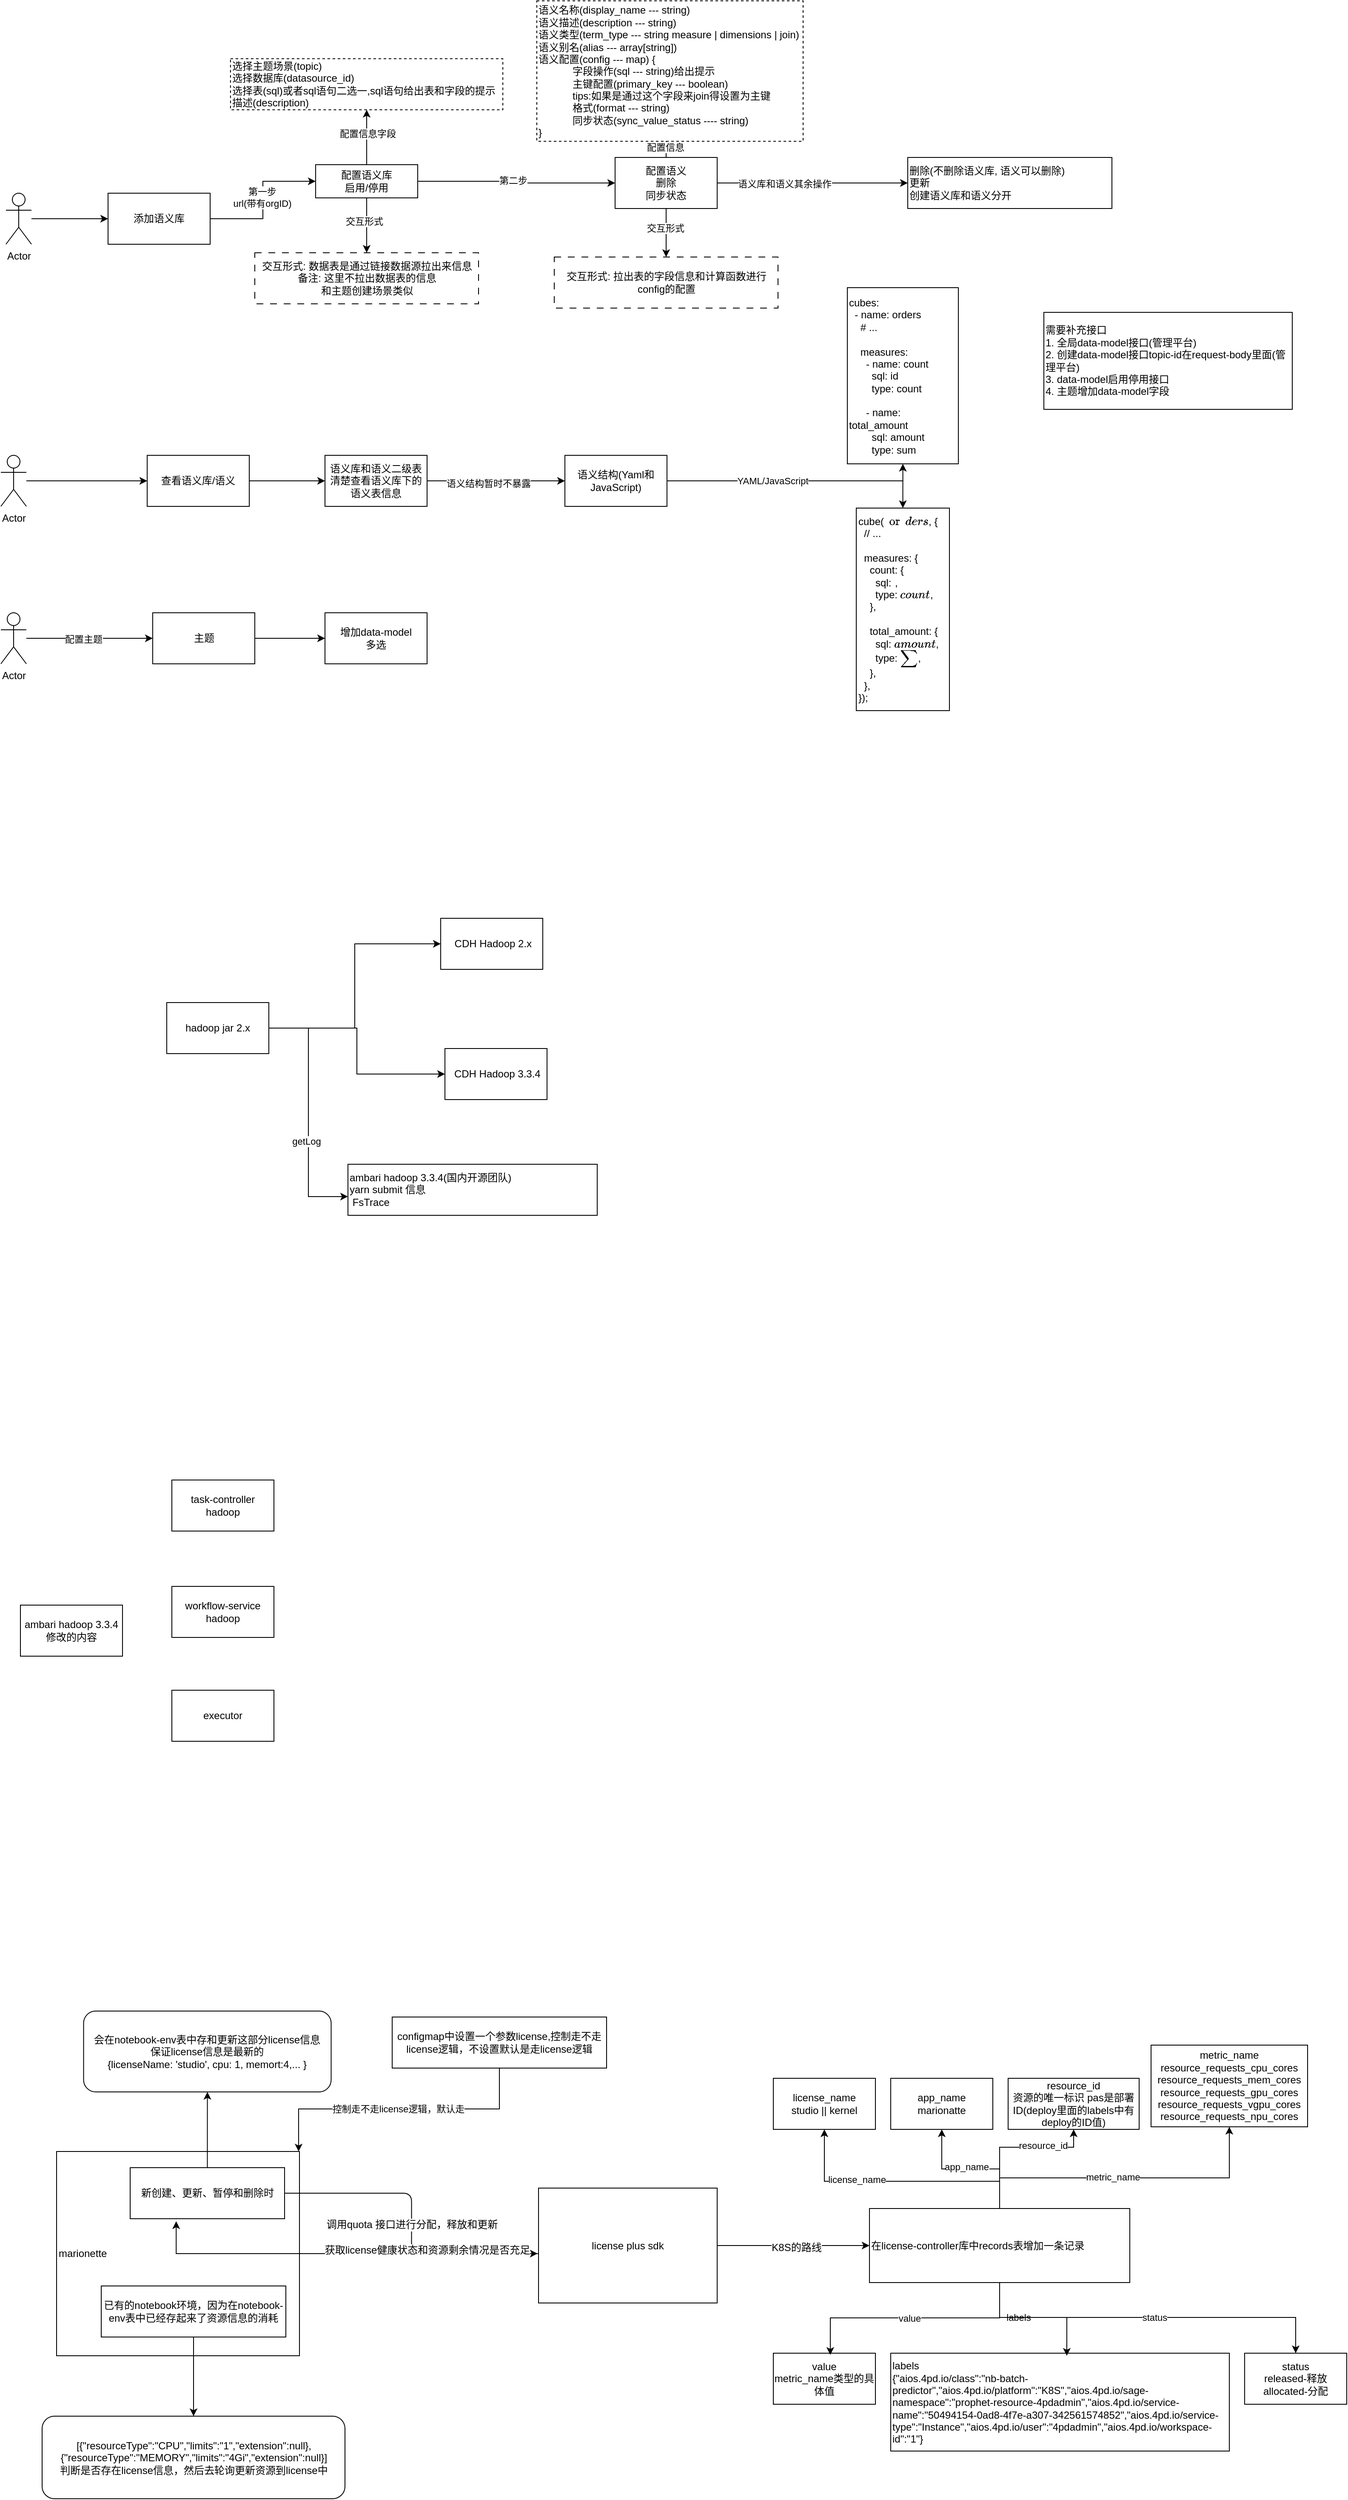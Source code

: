 <mxfile version="22.1.11" type="github">
  <diagram name="第 1 页" id="1hYo64LuMpDYzzGd4I8e">
    <mxGraphModel dx="1674" dy="786" grid="0" gridSize="10" guides="1" tooltips="1" connect="1" arrows="1" fold="1" page="1" pageScale="1" pageWidth="1654" pageHeight="2336" math="0" shadow="0">
      <root>
        <mxCell id="0" />
        <mxCell id="1" parent="0" />
        <mxCell id="4XoDtmQWzFF1k-0LZuOs-3" style="edgeStyle=orthogonalEdgeStyle;rounded=0;orthogonalLoop=1;jettySize=auto;html=1;" parent="1" source="4XoDtmQWzFF1k-0LZuOs-1" target="4XoDtmQWzFF1k-0LZuOs-2" edge="1">
          <mxGeometry relative="1" as="geometry" />
        </mxCell>
        <mxCell id="4XoDtmQWzFF1k-0LZuOs-1" value="Actor" style="shape=umlActor;verticalLabelPosition=bottom;verticalAlign=top;html=1;outlineConnect=0;" parent="1" vertex="1">
          <mxGeometry x="69" y="231" width="30" height="60" as="geometry" />
        </mxCell>
        <mxCell id="4XoDtmQWzFF1k-0LZuOs-6" style="edgeStyle=orthogonalEdgeStyle;rounded=0;orthogonalLoop=1;jettySize=auto;html=1;entryX=0;entryY=0.5;entryDx=0;entryDy=0;" parent="1" source="4XoDtmQWzFF1k-0LZuOs-2" target="4XoDtmQWzFF1k-0LZuOs-5" edge="1">
          <mxGeometry relative="1" as="geometry" />
        </mxCell>
        <mxCell id="arsLk9QwE6Tpv6ynl3g6-2" value="第一步&lt;br&gt;url(带有orgID)" style="edgeLabel;html=1;align=center;verticalAlign=middle;resizable=0;points=[];" parent="4XoDtmQWzFF1k-0LZuOs-6" vertex="1" connectable="0">
          <mxGeometry x="0.044" y="2" relative="1" as="geometry">
            <mxPoint x="1" as="offset" />
          </mxGeometry>
        </mxCell>
        <mxCell id="4XoDtmQWzFF1k-0LZuOs-2" value="添加语义库" style="rounded=0;whiteSpace=wrap;html=1;" parent="1" vertex="1">
          <mxGeometry x="189" y="231" width="120" height="60" as="geometry" />
        </mxCell>
        <mxCell id="4XoDtmQWzFF1k-0LZuOs-8" style="edgeStyle=orthogonalEdgeStyle;rounded=0;orthogonalLoop=1;jettySize=auto;html=1;exitX=1;exitY=0.5;exitDx=0;exitDy=0;entryX=0;entryY=0.5;entryDx=0;entryDy=0;" parent="1" source="4XoDtmQWzFF1k-0LZuOs-5" target="4XoDtmQWzFF1k-0LZuOs-7" edge="1">
          <mxGeometry relative="1" as="geometry" />
        </mxCell>
        <mxCell id="arsLk9QwE6Tpv6ynl3g6-3" value="第二步" style="edgeLabel;html=1;align=center;verticalAlign=middle;resizable=0;points=[];" parent="4XoDtmQWzFF1k-0LZuOs-8" vertex="1" connectable="0">
          <mxGeometry x="-0.041" y="1" relative="1" as="geometry">
            <mxPoint as="offset" />
          </mxGeometry>
        </mxCell>
        <mxCell id="arsLk9QwE6Tpv6ynl3g6-1" style="edgeStyle=orthogonalEdgeStyle;rounded=0;orthogonalLoop=1;jettySize=auto;html=1;entryX=0.5;entryY=1;entryDx=0;entryDy=0;" parent="1" source="4XoDtmQWzFF1k-0LZuOs-5" target="4XoDtmQWzFF1k-0LZuOs-9" edge="1">
          <mxGeometry relative="1" as="geometry" />
        </mxCell>
        <mxCell id="arsLk9QwE6Tpv6ynl3g6-11" value="配置信息字段" style="edgeLabel;html=1;align=center;verticalAlign=middle;resizable=0;points=[];" parent="arsLk9QwE6Tpv6ynl3g6-1" vertex="1" connectable="0">
          <mxGeometry x="0.148" y="-1" relative="1" as="geometry">
            <mxPoint as="offset" />
          </mxGeometry>
        </mxCell>
        <mxCell id="arsLk9QwE6Tpv6ynl3g6-9" style="edgeStyle=orthogonalEdgeStyle;rounded=0;orthogonalLoop=1;jettySize=auto;html=1;" parent="1" source="4XoDtmQWzFF1k-0LZuOs-5" target="arsLk9QwE6Tpv6ynl3g6-8" edge="1">
          <mxGeometry relative="1" as="geometry" />
        </mxCell>
        <mxCell id="arsLk9QwE6Tpv6ynl3g6-10" value="&lt;font style=&quot;font-size: 11px;&quot;&gt;交互形式&lt;/font&gt;" style="edgeLabel;html=1;align=center;verticalAlign=middle;resizable=0;points=[];" parent="arsLk9QwE6Tpv6ynl3g6-9" vertex="1" connectable="0">
          <mxGeometry x="-0.148" y="-3" relative="1" as="geometry">
            <mxPoint as="offset" />
          </mxGeometry>
        </mxCell>
        <mxCell id="4XoDtmQWzFF1k-0LZuOs-5" value="配置语义库&lt;br&gt;启用/停用" style="rounded=0;whiteSpace=wrap;html=1;" parent="1" vertex="1">
          <mxGeometry x="433" y="197.5" width="120" height="39" as="geometry" />
        </mxCell>
        <mxCell id="arsLk9QwE6Tpv6ynl3g6-16" value="" style="edgeStyle=orthogonalEdgeStyle;rounded=0;orthogonalLoop=1;jettySize=auto;html=1;" parent="1" source="4XoDtmQWzFF1k-0LZuOs-7" target="arsLk9QwE6Tpv6ynl3g6-4" edge="1">
          <mxGeometry relative="1" as="geometry" />
        </mxCell>
        <mxCell id="arsLk9QwE6Tpv6ynl3g6-35" value="配置信息" style="edgeLabel;html=1;align=center;verticalAlign=middle;resizable=0;points=[];" parent="arsLk9QwE6Tpv6ynl3g6-16" vertex="1" connectable="0">
          <mxGeometry x="-0.04" y="1" relative="1" as="geometry">
            <mxPoint as="offset" />
          </mxGeometry>
        </mxCell>
        <mxCell id="arsLk9QwE6Tpv6ynl3g6-18" style="edgeStyle=orthogonalEdgeStyle;rounded=0;orthogonalLoop=1;jettySize=auto;html=1;entryX=0.5;entryY=0;entryDx=0;entryDy=0;" parent="1" source="4XoDtmQWzFF1k-0LZuOs-7" target="arsLk9QwE6Tpv6ynl3g6-17" edge="1">
          <mxGeometry relative="1" as="geometry" />
        </mxCell>
        <mxCell id="arsLk9QwE6Tpv6ynl3g6-34" value="交互形式" style="edgeLabel;html=1;align=center;verticalAlign=middle;resizable=0;points=[];" parent="arsLk9QwE6Tpv6ynl3g6-18" vertex="1" connectable="0">
          <mxGeometry x="-0.193" y="-1" relative="1" as="geometry">
            <mxPoint as="offset" />
          </mxGeometry>
        </mxCell>
        <mxCell id="arsLk9QwE6Tpv6ynl3g6-31" value="" style="edgeStyle=orthogonalEdgeStyle;rounded=0;orthogonalLoop=1;jettySize=auto;html=1;" parent="1" source="4XoDtmQWzFF1k-0LZuOs-7" target="arsLk9QwE6Tpv6ynl3g6-30" edge="1">
          <mxGeometry relative="1" as="geometry" />
        </mxCell>
        <mxCell id="arsLk9QwE6Tpv6ynl3g6-36" value="语义库和语义其余操作" style="edgeLabel;html=1;align=center;verticalAlign=middle;resizable=0;points=[];" parent="arsLk9QwE6Tpv6ynl3g6-31" vertex="1" connectable="0">
          <mxGeometry x="-0.297" y="-1" relative="1" as="geometry">
            <mxPoint as="offset" />
          </mxGeometry>
        </mxCell>
        <mxCell id="4XoDtmQWzFF1k-0LZuOs-7" value="配置语义&lt;br&gt;删除&lt;br&gt;同步状态" style="rounded=0;whiteSpace=wrap;html=1;" parent="1" vertex="1">
          <mxGeometry x="785" y="189" width="120" height="60" as="geometry" />
        </mxCell>
        <mxCell id="4XoDtmQWzFF1k-0LZuOs-9" value="选择主题场景(topic)&lt;br&gt;选择数据库(datasource_id)&lt;br&gt;选择表(sql)或者sql语句二选一,sql语句给出表和字段的提示&lt;br&gt;描述(description)" style="rounded=0;whiteSpace=wrap;html=1;dashed=1;align=left;" parent="1" vertex="1">
          <mxGeometry x="332.94" y="73" width="320.12" height="60" as="geometry" />
        </mxCell>
        <mxCell id="arsLk9QwE6Tpv6ynl3g6-4" value="语义名称(display_name --- string)&lt;br&gt;语义描述(description --- string)&lt;br&gt;语义类型(term_type --- string measure | dimensions | join)&lt;br&gt;语义别名(alias --- array[string])&lt;br&gt;语义配置(config --- map) {&lt;br&gt;&lt;blockquote style=&quot;margin: 0 0 0 40px; border: none; padding: 0px;&quot;&gt;字段操作(sql --- string)给出提示&lt;br&gt;主键配置(primary_key --- boolean)&lt;br&gt;tips:如果是通过这个字段来join得设置为主键&lt;br&gt;格式(format --- string)&lt;br&gt;同步状态(sync_value_status ---- string)&lt;/blockquote&gt;}" style="rounded=0;whiteSpace=wrap;html=1;dashed=1;align=left;" parent="1" vertex="1">
          <mxGeometry x="693" y="5" width="313" height="165" as="geometry" />
        </mxCell>
        <mxCell id="arsLk9QwE6Tpv6ynl3g6-8" value="交互形式: 数据表是通过链接数据源拉出来信息&lt;br&gt;备注: 这里不拉出数据表的信息&lt;br&gt;和主题创建场景类似" style="rounded=0;whiteSpace=wrap;html=1;dashed=1;dashPattern=8 8;" parent="1" vertex="1">
          <mxGeometry x="361.5" y="301" width="263" height="60" as="geometry" />
        </mxCell>
        <mxCell id="arsLk9QwE6Tpv6ynl3g6-19" style="edgeStyle=orthogonalEdgeStyle;rounded=0;orthogonalLoop=1;jettySize=auto;html=1;entryX=0;entryY=0.5;entryDx=0;entryDy=0;" parent="1" source="arsLk9QwE6Tpv6ynl3g6-12" target="arsLk9QwE6Tpv6ynl3g6-14" edge="1">
          <mxGeometry relative="1" as="geometry" />
        </mxCell>
        <mxCell id="arsLk9QwE6Tpv6ynl3g6-12" value="Actor" style="shape=umlActor;verticalLabelPosition=bottom;verticalAlign=top;html=1;outlineConnect=0;" parent="1" vertex="1">
          <mxGeometry x="63" y="539" width="30" height="60" as="geometry" />
        </mxCell>
        <mxCell id="arsLk9QwE6Tpv6ynl3g6-21" style="edgeStyle=orthogonalEdgeStyle;rounded=0;orthogonalLoop=1;jettySize=auto;html=1;entryX=0;entryY=0.5;entryDx=0;entryDy=0;" parent="1" source="arsLk9QwE6Tpv6ynl3g6-14" target="arsLk9QwE6Tpv6ynl3g6-20" edge="1">
          <mxGeometry relative="1" as="geometry" />
        </mxCell>
        <mxCell id="arsLk9QwE6Tpv6ynl3g6-14" value="查看语义库/语义" style="rounded=0;whiteSpace=wrap;html=1;" parent="1" vertex="1">
          <mxGeometry x="235" y="539" width="120" height="60" as="geometry" />
        </mxCell>
        <mxCell id="arsLk9QwE6Tpv6ynl3g6-17" value="交互形式: 拉出表的字段信息和计算函数进行config的配置" style="rounded=0;whiteSpace=wrap;html=1;dashed=1;dashPattern=8 8;" parent="1" vertex="1">
          <mxGeometry x="713.5" y="306" width="263" height="60" as="geometry" />
        </mxCell>
        <mxCell id="arsLk9QwE6Tpv6ynl3g6-23" value="" style="edgeStyle=orthogonalEdgeStyle;rounded=0;orthogonalLoop=1;jettySize=auto;html=1;" parent="1" source="arsLk9QwE6Tpv6ynl3g6-20" target="arsLk9QwE6Tpv6ynl3g6-22" edge="1">
          <mxGeometry relative="1" as="geometry" />
        </mxCell>
        <mxCell id="arsLk9QwE6Tpv6ynl3g6-39" value="语义结构暂时不暴露" style="edgeLabel;html=1;align=center;verticalAlign=middle;resizable=0;points=[];" parent="arsLk9QwE6Tpv6ynl3g6-23" vertex="1" connectable="0">
          <mxGeometry x="-0.115" y="-3" relative="1" as="geometry">
            <mxPoint as="offset" />
          </mxGeometry>
        </mxCell>
        <mxCell id="arsLk9QwE6Tpv6ynl3g6-20" value="语义库和语义二级表&lt;br&gt;清楚查看语义库下的语义表信息" style="rounded=0;whiteSpace=wrap;html=1;" parent="1" vertex="1">
          <mxGeometry x="444" y="539" width="120" height="60" as="geometry" />
        </mxCell>
        <mxCell id="arsLk9QwE6Tpv6ynl3g6-27" value="" style="edgeStyle=orthogonalEdgeStyle;rounded=0;orthogonalLoop=1;jettySize=auto;html=1;" parent="1" source="arsLk9QwE6Tpv6ynl3g6-22" target="arsLk9QwE6Tpv6ynl3g6-26" edge="1">
          <mxGeometry relative="1" as="geometry" />
        </mxCell>
        <mxCell id="arsLk9QwE6Tpv6ynl3g6-29" style="edgeStyle=orthogonalEdgeStyle;rounded=0;orthogonalLoop=1;jettySize=auto;html=1;entryX=0.5;entryY=1;entryDx=0;entryDy=0;" parent="1" source="arsLk9QwE6Tpv6ynl3g6-22" target="arsLk9QwE6Tpv6ynl3g6-28" edge="1">
          <mxGeometry relative="1" as="geometry" />
        </mxCell>
        <mxCell id="arsLk9QwE6Tpv6ynl3g6-38" value="YAML/JavaScript" style="edgeLabel;html=1;align=center;verticalAlign=middle;resizable=0;points=[];" parent="arsLk9QwE6Tpv6ynl3g6-29" vertex="1" connectable="0">
          <mxGeometry x="-0.168" relative="1" as="geometry">
            <mxPoint as="offset" />
          </mxGeometry>
        </mxCell>
        <mxCell id="arsLk9QwE6Tpv6ynl3g6-22" value="语义结构(Yaml和JavaScript)" style="whiteSpace=wrap;html=1;rounded=0;" parent="1" vertex="1">
          <mxGeometry x="726" y="539" width="120" height="60" as="geometry" />
        </mxCell>
        <mxCell id="arsLk9QwE6Tpv6ynl3g6-26" value="&lt;div&gt;cube(`orders`, {&lt;/div&gt;&lt;div&gt;&amp;nbsp; // ...&lt;/div&gt;&lt;div&gt;&amp;nbsp;&lt;/div&gt;&lt;div&gt;&amp;nbsp; measures: {&lt;/div&gt;&lt;div&gt;&amp;nbsp; &amp;nbsp; count: {&lt;/div&gt;&lt;div&gt;&amp;nbsp; &amp;nbsp; &amp;nbsp; sql: `id`,&lt;/div&gt;&lt;div&gt;&amp;nbsp; &amp;nbsp; &amp;nbsp; type: `count`,&lt;/div&gt;&lt;div&gt;&amp;nbsp; &amp;nbsp; },&lt;/div&gt;&lt;div&gt;&amp;nbsp;&lt;/div&gt;&lt;div&gt;&amp;nbsp; &amp;nbsp; total_amount: {&lt;/div&gt;&lt;div&gt;&amp;nbsp; &amp;nbsp; &amp;nbsp; sql: `amount`,&lt;/div&gt;&lt;div&gt;&amp;nbsp; &amp;nbsp; &amp;nbsp; type: `sum`,&lt;/div&gt;&lt;div&gt;&amp;nbsp; &amp;nbsp; },&lt;/div&gt;&lt;div&gt;&amp;nbsp; },&lt;/div&gt;&lt;div&gt;});&lt;/div&gt;" style="whiteSpace=wrap;html=1;rounded=0;align=left;" parent="1" vertex="1">
          <mxGeometry x="1068.5" y="601" width="109.5" height="238" as="geometry" />
        </mxCell>
        <mxCell id="arsLk9QwE6Tpv6ynl3g6-28" value="&lt;div&gt;cubes:&lt;/div&gt;&lt;div&gt;&amp;nbsp; - name: orders&lt;/div&gt;&lt;div&gt;&amp;nbsp; &amp;nbsp; # ...&lt;/div&gt;&lt;div&gt;&amp;nbsp;&lt;/div&gt;&lt;div&gt;&amp;nbsp; &amp;nbsp; measures:&lt;/div&gt;&lt;div&gt;&amp;nbsp; &amp;nbsp; &amp;nbsp; - name: count&lt;/div&gt;&lt;div&gt;&amp;nbsp; &amp;nbsp; &amp;nbsp; &amp;nbsp; sql: id&lt;/div&gt;&lt;div&gt;&amp;nbsp; &amp;nbsp; &amp;nbsp; &amp;nbsp; type: count&lt;/div&gt;&lt;div&gt;&amp;nbsp;&lt;/div&gt;&lt;div&gt;&amp;nbsp; &amp;nbsp; &amp;nbsp; - name: total_amount&lt;/div&gt;&lt;div&gt;&amp;nbsp; &amp;nbsp; &amp;nbsp; &amp;nbsp; sql: amount&lt;/div&gt;&lt;div&gt;&amp;nbsp; &amp;nbsp; &amp;nbsp; &amp;nbsp; type: sum&lt;/div&gt;" style="rounded=0;whiteSpace=wrap;html=1;align=left;" parent="1" vertex="1">
          <mxGeometry x="1058" y="342" width="130.5" height="207" as="geometry" />
        </mxCell>
        <mxCell id="arsLk9QwE6Tpv6ynl3g6-30" value="删除(不删除语义库, 语义可以删除)&lt;br&gt;更新&lt;br&gt;创建语义库和语义分开" style="whiteSpace=wrap;html=1;rounded=0;align=left;" parent="1" vertex="1">
          <mxGeometry x="1129" y="189" width="240" height="60" as="geometry" />
        </mxCell>
        <mxCell id="arsLk9QwE6Tpv6ynl3g6-44" value="" style="edgeStyle=orthogonalEdgeStyle;rounded=0;orthogonalLoop=1;jettySize=auto;html=1;" parent="1" source="arsLk9QwE6Tpv6ynl3g6-40" target="arsLk9QwE6Tpv6ynl3g6-43" edge="1">
          <mxGeometry relative="1" as="geometry" />
        </mxCell>
        <mxCell id="arsLk9QwE6Tpv6ynl3g6-40" value="主题" style="rounded=0;whiteSpace=wrap;html=1;" parent="1" vertex="1">
          <mxGeometry x="241.5" y="724" width="120" height="60" as="geometry" />
        </mxCell>
        <mxCell id="arsLk9QwE6Tpv6ynl3g6-43" value="增加data-model&lt;br&gt;多选" style="whiteSpace=wrap;html=1;rounded=0;" parent="1" vertex="1">
          <mxGeometry x="444" y="724" width="120" height="60" as="geometry" />
        </mxCell>
        <mxCell id="arsLk9QwE6Tpv6ynl3g6-46" style="edgeStyle=orthogonalEdgeStyle;rounded=0;orthogonalLoop=1;jettySize=auto;html=1;entryX=0;entryY=0.5;entryDx=0;entryDy=0;" parent="1" source="arsLk9QwE6Tpv6ynl3g6-45" target="arsLk9QwE6Tpv6ynl3g6-40" edge="1">
          <mxGeometry relative="1" as="geometry" />
        </mxCell>
        <mxCell id="arsLk9QwE6Tpv6ynl3g6-47" value="配置主题" style="edgeLabel;html=1;align=center;verticalAlign=middle;resizable=0;points=[];" parent="arsLk9QwE6Tpv6ynl3g6-46" vertex="1" connectable="0">
          <mxGeometry x="-0.098" y="-1" relative="1" as="geometry">
            <mxPoint as="offset" />
          </mxGeometry>
        </mxCell>
        <mxCell id="arsLk9QwE6Tpv6ynl3g6-45" value="Actor" style="shape=umlActor;verticalLabelPosition=bottom;verticalAlign=top;html=1;outlineConnect=0;" parent="1" vertex="1">
          <mxGeometry x="63" y="724" width="30" height="60" as="geometry" />
        </mxCell>
        <mxCell id="arsLk9QwE6Tpv6ynl3g6-48" value="需要补充接口&lt;br&gt;1. 全局data-model接口(管理平台)&lt;br&gt;2. 创建data-model接口topic-id在request-body里面(管理平台)&lt;br&gt;3. data-model启用停用接口&lt;br&gt;4. 主题增加data-model字段" style="rounded=0;whiteSpace=wrap;html=1;align=left;" parent="1" vertex="1">
          <mxGeometry x="1289" y="371" width="292" height="114" as="geometry" />
        </mxCell>
        <mxCell id="arsLk9QwE6Tpv6ynl3g6-49" value="&amp;nbsp;CDH Hadoop 3.3.4" style="rounded=0;whiteSpace=wrap;html=1;" parent="1" vertex="1">
          <mxGeometry x="585" y="1236" width="120" height="60" as="geometry" />
        </mxCell>
        <mxCell id="arsLk9QwE6Tpv6ynl3g6-50" value="ambari hadoop 3.3.4(国内开源团队)&lt;br&gt;yarn submit 信息&lt;br&gt;&amp;nbsp;FsTrace" style="rounded=0;whiteSpace=wrap;html=1;align=left;" parent="1" vertex="1">
          <mxGeometry x="471" y="1372" width="293" height="60" as="geometry" />
        </mxCell>
        <mxCell id="arsLk9QwE6Tpv6ynl3g6-52" value="&amp;nbsp;CDH Hadoop 2.x" style="rounded=0;whiteSpace=wrap;html=1;" parent="1" vertex="1">
          <mxGeometry x="580" y="1083" width="120" height="60" as="geometry" />
        </mxCell>
        <mxCell id="arsLk9QwE6Tpv6ynl3g6-54" style="edgeStyle=orthogonalEdgeStyle;rounded=0;orthogonalLoop=1;jettySize=auto;html=1;entryX=0;entryY=0.5;entryDx=0;entryDy=0;" parent="1" source="arsLk9QwE6Tpv6ynl3g6-53" target="arsLk9QwE6Tpv6ynl3g6-52" edge="1">
          <mxGeometry relative="1" as="geometry" />
        </mxCell>
        <mxCell id="arsLk9QwE6Tpv6ynl3g6-57" style="edgeStyle=orthogonalEdgeStyle;rounded=0;orthogonalLoop=1;jettySize=auto;html=1;entryX=0;entryY=0.5;entryDx=0;entryDy=0;" parent="1" source="arsLk9QwE6Tpv6ynl3g6-53" target="arsLk9QwE6Tpv6ynl3g6-49" edge="1">
          <mxGeometry relative="1" as="geometry" />
        </mxCell>
        <mxCell id="arsLk9QwE6Tpv6ynl3g6-53" value="hadoop jar 2.x" style="rounded=0;whiteSpace=wrap;html=1;" parent="1" vertex="1">
          <mxGeometry x="258" y="1182" width="120" height="60" as="geometry" />
        </mxCell>
        <mxCell id="arsLk9QwE6Tpv6ynl3g6-55" style="edgeStyle=orthogonalEdgeStyle;rounded=0;orthogonalLoop=1;jettySize=auto;html=1;entryX=0;entryY=0.633;entryDx=0;entryDy=0;entryPerimeter=0;" parent="1" source="arsLk9QwE6Tpv6ynl3g6-53" target="arsLk9QwE6Tpv6ynl3g6-50" edge="1">
          <mxGeometry relative="1" as="geometry" />
        </mxCell>
        <mxCell id="arsLk9QwE6Tpv6ynl3g6-56" value="getLog" style="edgeLabel;html=1;align=center;verticalAlign=middle;resizable=0;points=[];" parent="arsLk9QwE6Tpv6ynl3g6-55" vertex="1" connectable="0">
          <mxGeometry x="0.227" y="-3" relative="1" as="geometry">
            <mxPoint y="1" as="offset" />
          </mxGeometry>
        </mxCell>
        <mxCell id="tBXLiaRZD2iZ0NIXH2bB-1" value="ambari hadoop 3.3.4&lt;br&gt;修改的内容" style="rounded=0;whiteSpace=wrap;html=1;" vertex="1" parent="1">
          <mxGeometry x="86" y="1890" width="120" height="60" as="geometry" />
        </mxCell>
        <mxCell id="tBXLiaRZD2iZ0NIXH2bB-2" value="task-controller&lt;br&gt;hadoop" style="rounded=0;whiteSpace=wrap;html=1;" vertex="1" parent="1">
          <mxGeometry x="264" y="1743" width="120" height="60" as="geometry" />
        </mxCell>
        <mxCell id="tBXLiaRZD2iZ0NIXH2bB-3" value="workflow-service&lt;br&gt;hadoop" style="rounded=0;whiteSpace=wrap;html=1;" vertex="1" parent="1">
          <mxGeometry x="264" y="1868" width="120" height="60" as="geometry" />
        </mxCell>
        <mxCell id="tBXLiaRZD2iZ0NIXH2bB-4" value="executor" style="rounded=0;whiteSpace=wrap;html=1;" vertex="1" parent="1">
          <mxGeometry x="264" y="1990" width="120" height="60" as="geometry" />
        </mxCell>
        <mxCell id="tBXLiaRZD2iZ0NIXH2bB-33" style="edgeStyle=orthogonalEdgeStyle;rounded=0;orthogonalLoop=1;jettySize=auto;html=1;entryX=0;entryY=0.5;entryDx=0;entryDy=0;" edge="1" parent="1" source="tBXLiaRZD2iZ0NIXH2bB-5" target="tBXLiaRZD2iZ0NIXH2bB-32">
          <mxGeometry relative="1" as="geometry" />
        </mxCell>
        <mxCell id="tBXLiaRZD2iZ0NIXH2bB-34" value="&lt;font style=&quot;font-size: 12px;&quot;&gt;K8S的路线&lt;/font&gt;" style="edgeLabel;html=1;align=center;verticalAlign=middle;resizable=0;points=[];" vertex="1" connectable="0" parent="tBXLiaRZD2iZ0NIXH2bB-33">
          <mxGeometry x="0.035" y="-1" relative="1" as="geometry">
            <mxPoint y="1" as="offset" />
          </mxGeometry>
        </mxCell>
        <mxCell id="tBXLiaRZD2iZ0NIXH2bB-5" value="license plus sdk" style="rounded=0;whiteSpace=wrap;html=1;" vertex="1" parent="1">
          <mxGeometry x="695" y="2575" width="210" height="135" as="geometry" />
        </mxCell>
        <mxCell id="tBXLiaRZD2iZ0NIXH2bB-6" value="marionette" style="rounded=0;whiteSpace=wrap;html=1;align=left;" vertex="1" parent="1">
          <mxGeometry x="128.5" y="2532" width="285.5" height="240" as="geometry" />
        </mxCell>
        <mxCell id="tBXLiaRZD2iZ0NIXH2bB-23" style="edgeStyle=orthogonalEdgeStyle;rounded=0;orthogonalLoop=1;jettySize=auto;html=1;" edge="1" parent="1" source="tBXLiaRZD2iZ0NIXH2bB-7" target="tBXLiaRZD2iZ0NIXH2bB-22">
          <mxGeometry relative="1" as="geometry" />
        </mxCell>
        <mxCell id="tBXLiaRZD2iZ0NIXH2bB-7" value="新创建、更新、暂停和删除时" style="rounded=0;whiteSpace=wrap;html=1;" vertex="1" parent="1">
          <mxGeometry x="215" y="2551" width="181.5" height="60" as="geometry" />
        </mxCell>
        <mxCell id="tBXLiaRZD2iZ0NIXH2bB-8" style="edgeStyle=orthogonalEdgeStyle;rounded=1;orthogonalLoop=1;jettySize=auto;html=1;entryX=-0.005;entryY=0.57;entryDx=0;entryDy=0;entryPerimeter=0;" edge="1" parent="1" source="tBXLiaRZD2iZ0NIXH2bB-7" target="tBXLiaRZD2iZ0NIXH2bB-5">
          <mxGeometry relative="1" as="geometry" />
        </mxCell>
        <mxCell id="tBXLiaRZD2iZ0NIXH2bB-9" value="&lt;font style=&quot;font-size: 12px;&quot;&gt;调用quota 接口进行分配，释放和更新&lt;/font&gt;" style="edgeLabel;html=1;align=center;verticalAlign=middle;resizable=0;points=[];" vertex="1" connectable="0" parent="tBXLiaRZD2iZ0NIXH2bB-8">
          <mxGeometry x="-0.059" y="-2" relative="1" as="geometry">
            <mxPoint x="2" y="12" as="offset" />
          </mxGeometry>
        </mxCell>
        <mxCell id="tBXLiaRZD2iZ0NIXH2bB-19" style="edgeStyle=orthogonalEdgeStyle;rounded=0;orthogonalLoop=1;jettySize=auto;html=1;entryX=0.298;entryY=1.05;entryDx=0;entryDy=0;entryPerimeter=0;" edge="1" parent="1" source="tBXLiaRZD2iZ0NIXH2bB-5" target="tBXLiaRZD2iZ0NIXH2bB-7">
          <mxGeometry relative="1" as="geometry">
            <Array as="points">
              <mxPoint x="269" y="2652" />
            </Array>
          </mxGeometry>
        </mxCell>
        <mxCell id="tBXLiaRZD2iZ0NIXH2bB-20" value="&lt;font style=&quot;font-size: 12px;&quot;&gt;获取license健康状态和资源剩余情况是否充足&lt;/font&gt;" style="edgeLabel;html=1;align=center;verticalAlign=middle;resizable=0;points=[];" vertex="1" connectable="0" parent="tBXLiaRZD2iZ0NIXH2bB-19">
          <mxGeometry x="0.209" y="-3" relative="1" as="geometry">
            <mxPoint x="149" y="-1" as="offset" />
          </mxGeometry>
        </mxCell>
        <mxCell id="tBXLiaRZD2iZ0NIXH2bB-26" style="edgeStyle=orthogonalEdgeStyle;rounded=0;orthogonalLoop=1;jettySize=auto;html=1;entryX=0.5;entryY=0;entryDx=0;entryDy=0;" edge="1" parent="1" source="tBXLiaRZD2iZ0NIXH2bB-21" target="tBXLiaRZD2iZ0NIXH2bB-24">
          <mxGeometry relative="1" as="geometry" />
        </mxCell>
        <mxCell id="tBXLiaRZD2iZ0NIXH2bB-21" value="已有的notebook环境，因为在notebook-env表中已经存起来了资源信息的消耗" style="rounded=0;whiteSpace=wrap;html=1;" vertex="1" parent="1">
          <mxGeometry x="181" y="2690" width="217" height="60" as="geometry" />
        </mxCell>
        <mxCell id="tBXLiaRZD2iZ0NIXH2bB-22" value="会在notebook-env表中存和更新这部分license信息&lt;br&gt;保证license信息是最新的&lt;br&gt;{licenseName: &#39;studio&#39;, cpu: 1, memort:4,... }" style="rounded=1;whiteSpace=wrap;html=1;" vertex="1" parent="1">
          <mxGeometry x="160.25" y="2367" width="291" height="95" as="geometry" />
        </mxCell>
        <mxCell id="tBXLiaRZD2iZ0NIXH2bB-24" value="[{&quot;resourceType&quot;:&quot;CPU&quot;,&quot;limits&quot;:&quot;1&quot;,&quot;extension&quot;:null},{&quot;resourceType&quot;:&quot;MEMORY&quot;,&quot;limits&quot;:&quot;4Gi&quot;,&quot;extension&quot;:null}]&lt;br&gt;判断是否存在license信息，然后去轮询更新资源到license中" style="rounded=1;whiteSpace=wrap;html=1;" vertex="1" parent="1">
          <mxGeometry x="111.5" y="2843" width="356" height="97" as="geometry" />
        </mxCell>
        <mxCell id="tBXLiaRZD2iZ0NIXH2bB-30" style="edgeStyle=orthogonalEdgeStyle;rounded=0;orthogonalLoop=1;jettySize=auto;html=1;" edge="1" parent="1" source="tBXLiaRZD2iZ0NIXH2bB-27" target="tBXLiaRZD2iZ0NIXH2bB-6">
          <mxGeometry relative="1" as="geometry">
            <Array as="points">
              <mxPoint x="649" y="2482" />
              <mxPoint x="413" y="2482" />
            </Array>
          </mxGeometry>
        </mxCell>
        <mxCell id="tBXLiaRZD2iZ0NIXH2bB-31" value="控制走不走license逻辑，默认走" style="edgeLabel;html=1;align=center;verticalAlign=middle;resizable=0;points=[];" vertex="1" connectable="0" parent="tBXLiaRZD2iZ0NIXH2bB-30">
          <mxGeometry relative="1" as="geometry">
            <mxPoint as="offset" />
          </mxGeometry>
        </mxCell>
        <mxCell id="tBXLiaRZD2iZ0NIXH2bB-27" value="configmap中设置一个参数license,控制走不走license逻辑，不设置默认是走license逻辑" style="rounded=0;whiteSpace=wrap;html=1;" vertex="1" parent="1">
          <mxGeometry x="523" y="2374" width="252" height="60" as="geometry" />
        </mxCell>
        <mxCell id="tBXLiaRZD2iZ0NIXH2bB-42" style="edgeStyle=orthogonalEdgeStyle;rounded=0;orthogonalLoop=1;jettySize=auto;html=1;entryX=0.5;entryY=1;entryDx=0;entryDy=0;" edge="1" parent="1" source="tBXLiaRZD2iZ0NIXH2bB-32" target="tBXLiaRZD2iZ0NIXH2bB-35">
          <mxGeometry relative="1" as="geometry">
            <Array as="points">
              <mxPoint x="1237" y="2567" />
              <mxPoint x="1031" y="2567" />
            </Array>
          </mxGeometry>
        </mxCell>
        <mxCell id="tBXLiaRZD2iZ0NIXH2bB-49" value="license_name" style="edgeLabel;html=1;align=center;verticalAlign=middle;resizable=0;points=[];" vertex="1" connectable="0" parent="tBXLiaRZD2iZ0NIXH2bB-42">
          <mxGeometry x="0.338" y="-2" relative="1" as="geometry">
            <mxPoint as="offset" />
          </mxGeometry>
        </mxCell>
        <mxCell id="tBXLiaRZD2iZ0NIXH2bB-43" style="edgeStyle=orthogonalEdgeStyle;rounded=0;orthogonalLoop=1;jettySize=auto;html=1;entryX=0.5;entryY=1;entryDx=0;entryDy=0;" edge="1" parent="1" source="tBXLiaRZD2iZ0NIXH2bB-32" target="tBXLiaRZD2iZ0NIXH2bB-36">
          <mxGeometry relative="1" as="geometry" />
        </mxCell>
        <mxCell id="tBXLiaRZD2iZ0NIXH2bB-50" value="app_name" style="edgeLabel;html=1;align=center;verticalAlign=middle;resizable=0;points=[];" vertex="1" connectable="0" parent="tBXLiaRZD2iZ0NIXH2bB-43">
          <mxGeometry x="0.062" y="-3" relative="1" as="geometry">
            <mxPoint as="offset" />
          </mxGeometry>
        </mxCell>
        <mxCell id="tBXLiaRZD2iZ0NIXH2bB-44" style="edgeStyle=orthogonalEdgeStyle;rounded=0;orthogonalLoop=1;jettySize=auto;html=1;entryX=0.5;entryY=1;entryDx=0;entryDy=0;" edge="1" parent="1" source="tBXLiaRZD2iZ0NIXH2bB-32" target="tBXLiaRZD2iZ0NIXH2bB-37">
          <mxGeometry relative="1" as="geometry">
            <Array as="points">
              <mxPoint x="1237" y="2527" />
              <mxPoint x="1324" y="2527" />
            </Array>
          </mxGeometry>
        </mxCell>
        <mxCell id="tBXLiaRZD2iZ0NIXH2bB-51" value="resource_id" style="edgeLabel;html=1;align=center;verticalAlign=middle;resizable=0;points=[];" vertex="1" connectable="0" parent="tBXLiaRZD2iZ0NIXH2bB-44">
          <mxGeometry x="0.367" y="2" relative="1" as="geometry">
            <mxPoint as="offset" />
          </mxGeometry>
        </mxCell>
        <mxCell id="tBXLiaRZD2iZ0NIXH2bB-45" style="edgeStyle=orthogonalEdgeStyle;rounded=0;orthogonalLoop=1;jettySize=auto;html=1;entryX=0.5;entryY=1;entryDx=0;entryDy=0;" edge="1" parent="1" source="tBXLiaRZD2iZ0NIXH2bB-32" target="tBXLiaRZD2iZ0NIXH2bB-38">
          <mxGeometry relative="1" as="geometry">
            <Array as="points">
              <mxPoint x="1237" y="2563" />
              <mxPoint x="1507" y="2563" />
            </Array>
          </mxGeometry>
        </mxCell>
        <mxCell id="tBXLiaRZD2iZ0NIXH2bB-52" value="metric_name" style="edgeLabel;html=1;align=center;verticalAlign=middle;resizable=0;points=[];" vertex="1" connectable="0" parent="tBXLiaRZD2iZ0NIXH2bB-45">
          <mxGeometry x="-0.076" y="1" relative="1" as="geometry">
            <mxPoint as="offset" />
          </mxGeometry>
        </mxCell>
        <mxCell id="tBXLiaRZD2iZ0NIXH2bB-48" style="edgeStyle=orthogonalEdgeStyle;rounded=0;orthogonalLoop=1;jettySize=auto;html=1;" edge="1" parent="1" source="tBXLiaRZD2iZ0NIXH2bB-32" target="tBXLiaRZD2iZ0NIXH2bB-41">
          <mxGeometry relative="1" as="geometry">
            <Array as="points">
              <mxPoint x="1237" y="2727" />
              <mxPoint x="1585" y="2727" />
            </Array>
          </mxGeometry>
        </mxCell>
        <mxCell id="tBXLiaRZD2iZ0NIXH2bB-54" value="labels" style="edgeLabel;html=1;align=center;verticalAlign=middle;resizable=0;points=[];" vertex="1" connectable="0" parent="tBXLiaRZD2iZ0NIXH2bB-48">
          <mxGeometry x="-0.708" relative="1" as="geometry">
            <mxPoint as="offset" />
          </mxGeometry>
        </mxCell>
        <mxCell id="tBXLiaRZD2iZ0NIXH2bB-55" value="status" style="edgeLabel;html=1;align=center;verticalAlign=middle;resizable=0;points=[];" vertex="1" connectable="0" parent="tBXLiaRZD2iZ0NIXH2bB-48">
          <mxGeometry x="0.035" relative="1" as="geometry">
            <mxPoint as="offset" />
          </mxGeometry>
        </mxCell>
        <mxCell id="tBXLiaRZD2iZ0NIXH2bB-32" value="在license-controller库中records表增加一条记录" style="rounded=0;whiteSpace=wrap;html=1;align=left;" vertex="1" parent="1">
          <mxGeometry x="1084" y="2599" width="306" height="87" as="geometry" />
        </mxCell>
        <mxCell id="tBXLiaRZD2iZ0NIXH2bB-35" value="license_name&lt;br&gt;studio || kernel" style="rounded=0;whiteSpace=wrap;html=1;" vertex="1" parent="1">
          <mxGeometry x="971" y="2446" width="120" height="60" as="geometry" />
        </mxCell>
        <mxCell id="tBXLiaRZD2iZ0NIXH2bB-36" value="app_name&lt;br&gt;marionatte" style="rounded=0;whiteSpace=wrap;html=1;" vertex="1" parent="1">
          <mxGeometry x="1109" y="2446" width="120" height="60" as="geometry" />
        </mxCell>
        <mxCell id="tBXLiaRZD2iZ0NIXH2bB-37" value="resource_id&lt;br&gt;资源的唯一标识 pas是部署ID(deploy里面的labels中有deploy的ID值)" style="rounded=0;whiteSpace=wrap;html=1;" vertex="1" parent="1">
          <mxGeometry x="1247" y="2446" width="154" height="60" as="geometry" />
        </mxCell>
        <mxCell id="tBXLiaRZD2iZ0NIXH2bB-38" value="metric_name&lt;br&gt;resource_requests_cpu_cores&lt;br&gt;resource_requests_mem_cores&lt;br&gt;resource_requests_gpu_cores&lt;br&gt;resource_requests_vgpu_cores&lt;br&gt;resource_requests_npu_cores" style="rounded=0;whiteSpace=wrap;html=1;" vertex="1" parent="1">
          <mxGeometry x="1415" y="2407" width="184" height="96" as="geometry" />
        </mxCell>
        <mxCell id="tBXLiaRZD2iZ0NIXH2bB-39" value="value&lt;br&gt;metric_name类型的具体值" style="rounded=0;whiteSpace=wrap;html=1;" vertex="1" parent="1">
          <mxGeometry x="971" y="2769" width="120" height="60" as="geometry" />
        </mxCell>
        <mxCell id="tBXLiaRZD2iZ0NIXH2bB-40" value="labels&lt;br&gt;{&quot;aios.4pd.io/class&quot;:&quot;nb-batch-predictor&quot;,&quot;aios.4pd.io/platform&quot;:&quot;K8S&quot;,&quot;aios.4pd.io/sage-namespace&quot;:&quot;prophet-resource-4pdadmin&quot;,&quot;aios.4pd.io/service-name&quot;:&quot;50494154-0ad8-4f7e-a307-342561574852&quot;,&quot;aios.4pd.io/service-type&quot;:&quot;Instance&quot;,&quot;aios.4pd.io/user&quot;:&quot;4pdadmin&quot;,&quot;aios.4pd.io/workspace-id&quot;:&quot;1&quot;}" style="rounded=0;whiteSpace=wrap;html=1;align=left;" vertex="1" parent="1">
          <mxGeometry x="1109" y="2769" width="398" height="115" as="geometry" />
        </mxCell>
        <mxCell id="tBXLiaRZD2iZ0NIXH2bB-41" value="status&lt;br&gt;released-释放&lt;br&gt;allocated-分配&lt;br&gt;" style="rounded=0;whiteSpace=wrap;html=1;" vertex="1" parent="1">
          <mxGeometry x="1525" y="2769" width="120" height="60" as="geometry" />
        </mxCell>
        <mxCell id="tBXLiaRZD2iZ0NIXH2bB-46" style="edgeStyle=orthogonalEdgeStyle;rounded=0;orthogonalLoop=1;jettySize=auto;html=1;entryX=0.558;entryY=0.033;entryDx=0;entryDy=0;entryPerimeter=0;" edge="1" parent="1" source="tBXLiaRZD2iZ0NIXH2bB-32" target="tBXLiaRZD2iZ0NIXH2bB-39">
          <mxGeometry relative="1" as="geometry" />
        </mxCell>
        <mxCell id="tBXLiaRZD2iZ0NIXH2bB-53" value="value" style="edgeLabel;html=1;align=center;verticalAlign=middle;resizable=0;points=[];" vertex="1" connectable="0" parent="tBXLiaRZD2iZ0NIXH2bB-46">
          <mxGeometry x="0.039" relative="1" as="geometry">
            <mxPoint as="offset" />
          </mxGeometry>
        </mxCell>
        <mxCell id="tBXLiaRZD2iZ0NIXH2bB-47" style="edgeStyle=orthogonalEdgeStyle;rounded=0;orthogonalLoop=1;jettySize=auto;html=1;entryX=0.52;entryY=0.026;entryDx=0;entryDy=0;entryPerimeter=0;" edge="1" parent="1" source="tBXLiaRZD2iZ0NIXH2bB-32" target="tBXLiaRZD2iZ0NIXH2bB-40">
          <mxGeometry relative="1" as="geometry">
            <Array as="points">
              <mxPoint x="1237" y="2727" />
              <mxPoint x="1316" y="2727" />
            </Array>
          </mxGeometry>
        </mxCell>
      </root>
    </mxGraphModel>
  </diagram>
</mxfile>

